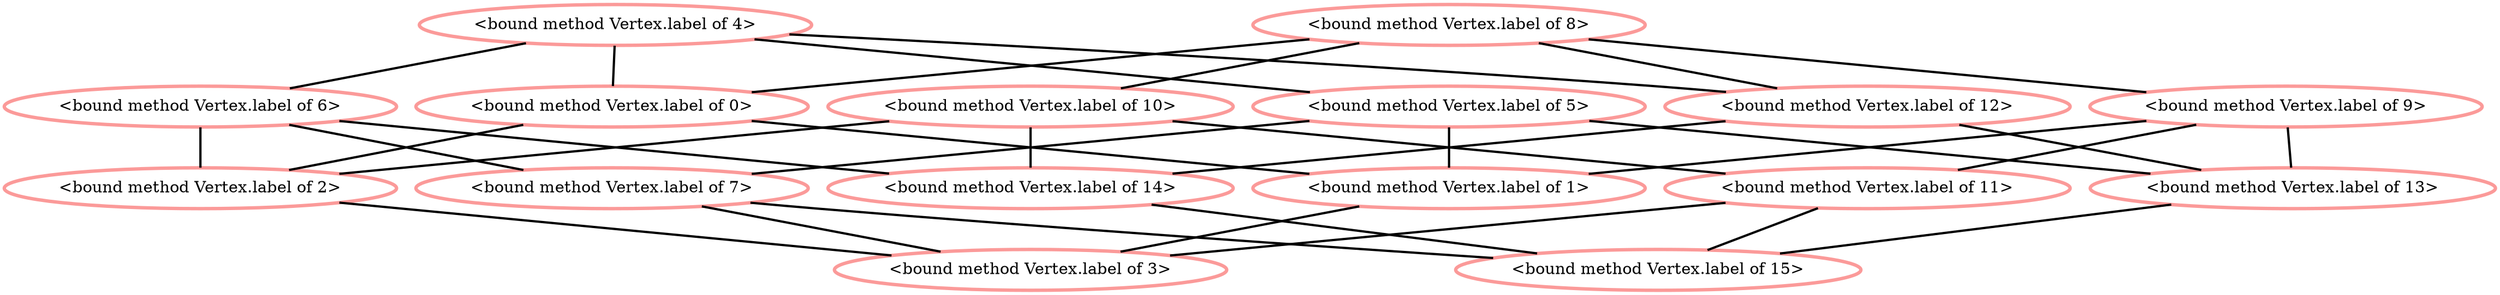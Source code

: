 Graph G {
    0 [penwidth=3,label="<bound method Vertex.label of 0>",color=5, colorscheme=paired12]
    1 [penwidth=3,label="<bound method Vertex.label of 1>",color=5, colorscheme=paired12]
    2 [penwidth=3,label="<bound method Vertex.label of 2>",color=5, colorscheme=paired12]
    3 [penwidth=3,label="<bound method Vertex.label of 3>",color=5, colorscheme=paired12]
    4 [penwidth=3,label="<bound method Vertex.label of 4>",color=5, colorscheme=paired12]
    5 [penwidth=3,label="<bound method Vertex.label of 5>",color=5, colorscheme=paired12]
    6 [penwidth=3,label="<bound method Vertex.label of 6>",color=5, colorscheme=paired12]
    7 [penwidth=3,label="<bound method Vertex.label of 7>",color=5, colorscheme=paired12]
    8 [penwidth=3,label="<bound method Vertex.label of 8>",color=5, colorscheme=paired12]
    9 [penwidth=3,label="<bound method Vertex.label of 9>",color=5, colorscheme=paired12]
    10 [penwidth=3,label="<bound method Vertex.label of 10>",color=5, colorscheme=paired12]
    11 [penwidth=3,label="<bound method Vertex.label of 11>",color=5, colorscheme=paired12]
    12 [penwidth=3,label="<bound method Vertex.label of 12>",color=5, colorscheme=paired12]
    13 [penwidth=3,label="<bound method Vertex.label of 13>",color=5, colorscheme=paired12]
    14 [penwidth=3,label="<bound method Vertex.label of 14>",color=5, colorscheme=paired12]
    15 [penwidth=3,label="<bound method Vertex.label of 15>",color=5, colorscheme=paired12]

    4--5 [penwidth=2]
    4--6 [penwidth=2]
    4--12 [penwidth=2]
    4--0 [penwidth=2]
    5--7 [penwidth=2]
    5--13 [penwidth=2]
    5--1 [penwidth=2]
    6--7 [penwidth=2]
    6--14 [penwidth=2]
    6--2 [penwidth=2]
    7--15 [penwidth=2]
    7--3 [penwidth=2]
    8--9 [penwidth=2]
    8--10 [penwidth=2]
    8--12 [penwidth=2]
    8--0 [penwidth=2]
    9--11 [penwidth=2]
    9--13 [penwidth=2]
    9--1 [penwidth=2]
    10--11 [penwidth=2]
    10--14 [penwidth=2]
    10--2 [penwidth=2]
    11--15 [penwidth=2]
    11--3 [penwidth=2]
    12--13 [penwidth=2]
    12--14 [penwidth=2]
    13--15 [penwidth=2]
    14--15 [penwidth=2]
    0--1 [penwidth=2]
    0--2 [penwidth=2]
    1--3 [penwidth=2]
    2--3 [penwidth=2]
}